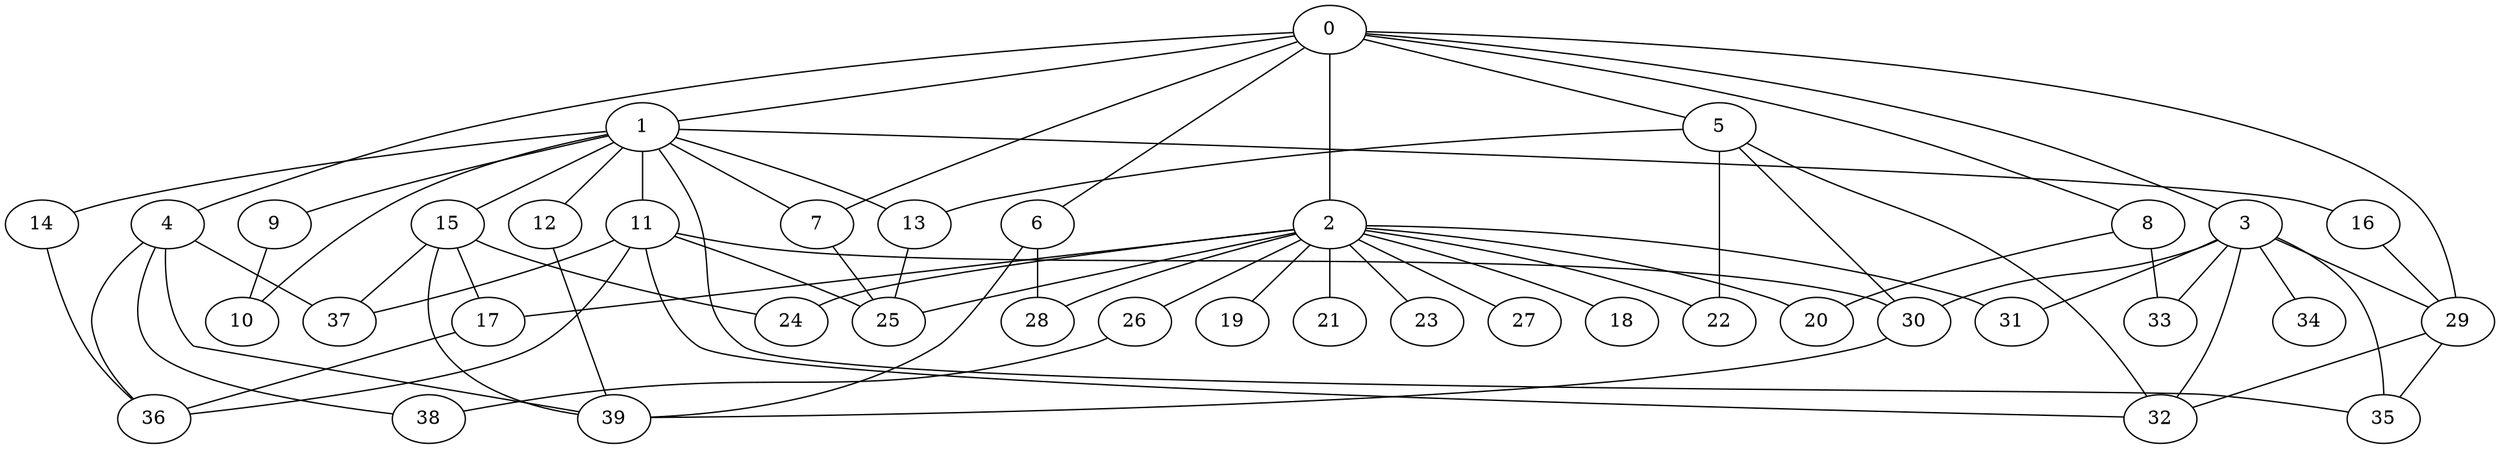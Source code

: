 
graph graphname {
    0 -- 1
0 -- 2
0 -- 3
0 -- 4
0 -- 5
0 -- 6
0 -- 7
0 -- 8
0 -- 29
1 -- 9
1 -- 10
1 -- 11
1 -- 12
1 -- 13
1 -- 14
1 -- 15
1 -- 16
1 -- 35
1 -- 7
2 -- 17
2 -- 18
2 -- 19
2 -- 20
2 -- 21
2 -- 22
2 -- 23
2 -- 24
2 -- 25
2 -- 26
2 -- 27
2 -- 28
2 -- 31
3 -- 32
3 -- 34
3 -- 35
3 -- 33
3 -- 29
3 -- 30
3 -- 31
4 -- 36
4 -- 37
4 -- 38
4 -- 39
5 -- 13
5 -- 32
5 -- 30
5 -- 22
6 -- 39
6 -- 28
7 -- 25
8 -- 20
8 -- 33
9 -- 10
11 -- 25
11 -- 30
11 -- 37
11 -- 36
11 -- 32
12 -- 39
13 -- 25
14 -- 36
15 -- 39
15 -- 24
15 -- 17
15 -- 37
16 -- 29
17 -- 36
26 -- 38
29 -- 35
29 -- 32
30 -- 39

}
